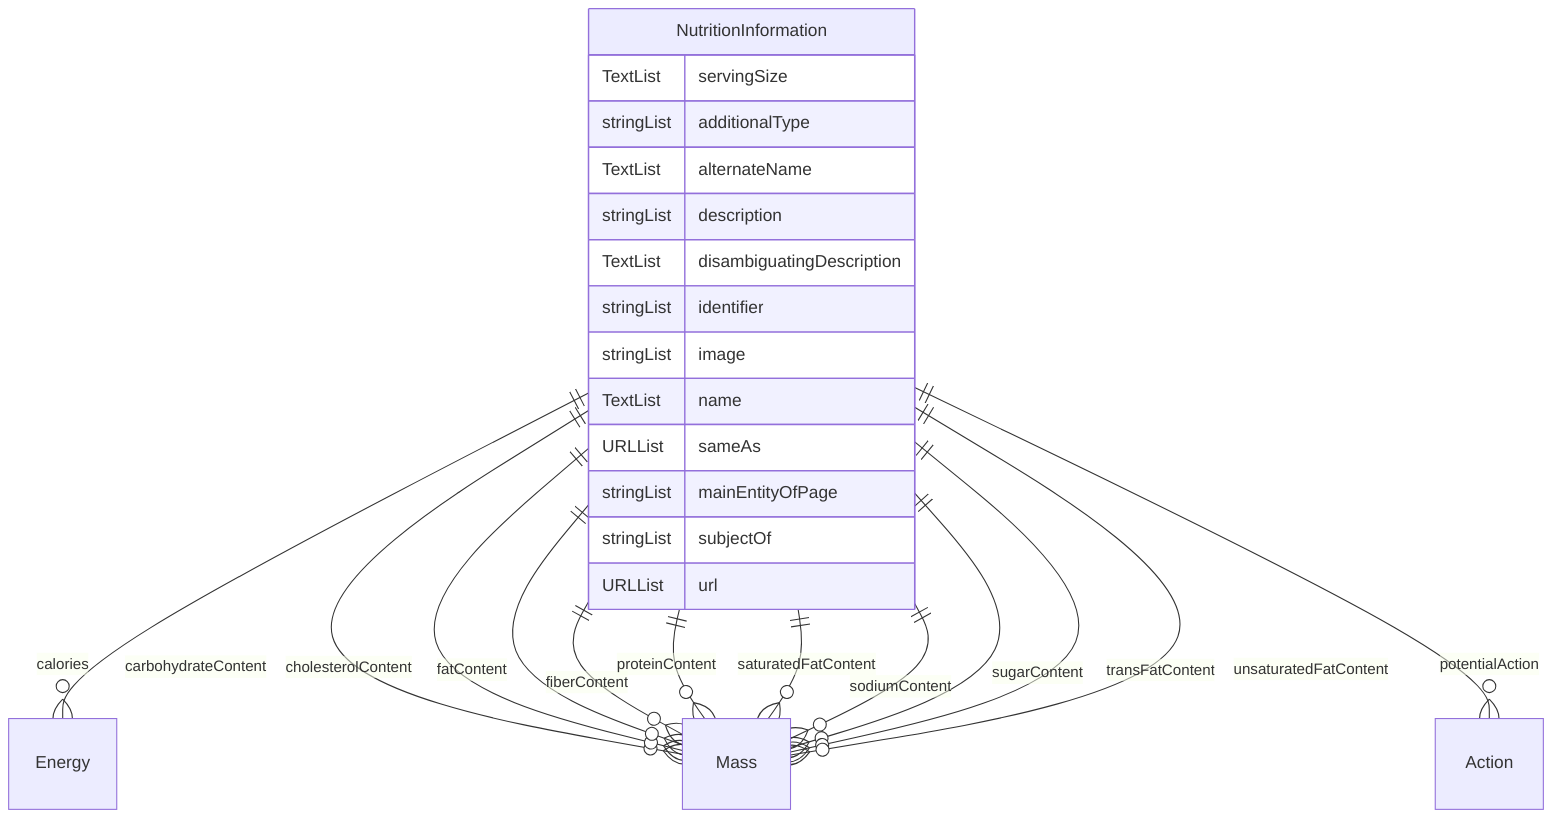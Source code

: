 erDiagram
NutritionInformation {
    TextList servingSize  
    stringList additionalType  
    TextList alternateName  
    stringList description  
    TextList disambiguatingDescription  
    stringList identifier  
    stringList image  
    TextList name  
    URLList sameAs  
    stringList mainEntityOfPage  
    stringList subjectOf  
    URLList url  
}

NutritionInformation ||--}o Energy : "calories"
NutritionInformation ||--}o Mass : "carbohydrateContent"
NutritionInformation ||--}o Mass : "cholesterolContent"
NutritionInformation ||--}o Mass : "fatContent"
NutritionInformation ||--}o Mass : "fiberContent"
NutritionInformation ||--}o Mass : "proteinContent"
NutritionInformation ||--}o Mass : "saturatedFatContent"
NutritionInformation ||--}o Mass : "sodiumContent"
NutritionInformation ||--}o Mass : "sugarContent"
NutritionInformation ||--}o Mass : "transFatContent"
NutritionInformation ||--}o Mass : "unsaturatedFatContent"
NutritionInformation ||--}o Action : "potentialAction"
